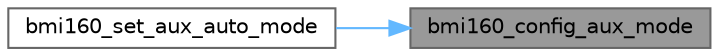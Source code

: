 digraph "bmi160_config_aux_mode"
{
 // LATEX_PDF_SIZE
  bgcolor="transparent";
  edge [fontname=Helvetica,fontsize=10,labelfontname=Helvetica,labelfontsize=10];
  node [fontname=Helvetica,fontsize=10,shape=box,height=0.2,width=0.4];
  rankdir="RL";
  Node1 [id="Node000001",label="bmi160_config_aux_mode",height=0.2,width=0.4,color="gray40", fillcolor="grey60", style="filled", fontcolor="black",tooltip="This API configures the 0x4C register and settings like Auxiliary sensor manual enable/ disable and a..."];
  Node1 -> Node2 [id="edge1_Node000001_Node000002",dir="back",color="steelblue1",style="solid",tooltip=" "];
  Node2 [id="Node000002",label="bmi160_set_aux_auto_mode",height=0.2,width=0.4,color="grey40", fillcolor="white", style="filled",URL="$bmi160_8c.html#ae2a0b717765bc2ee40c0fb92d2f819d2",tooltip="This API is used to setup the auxiliary sensor of bmi160 in auto mode Thus enabling the auto update o..."];
}
